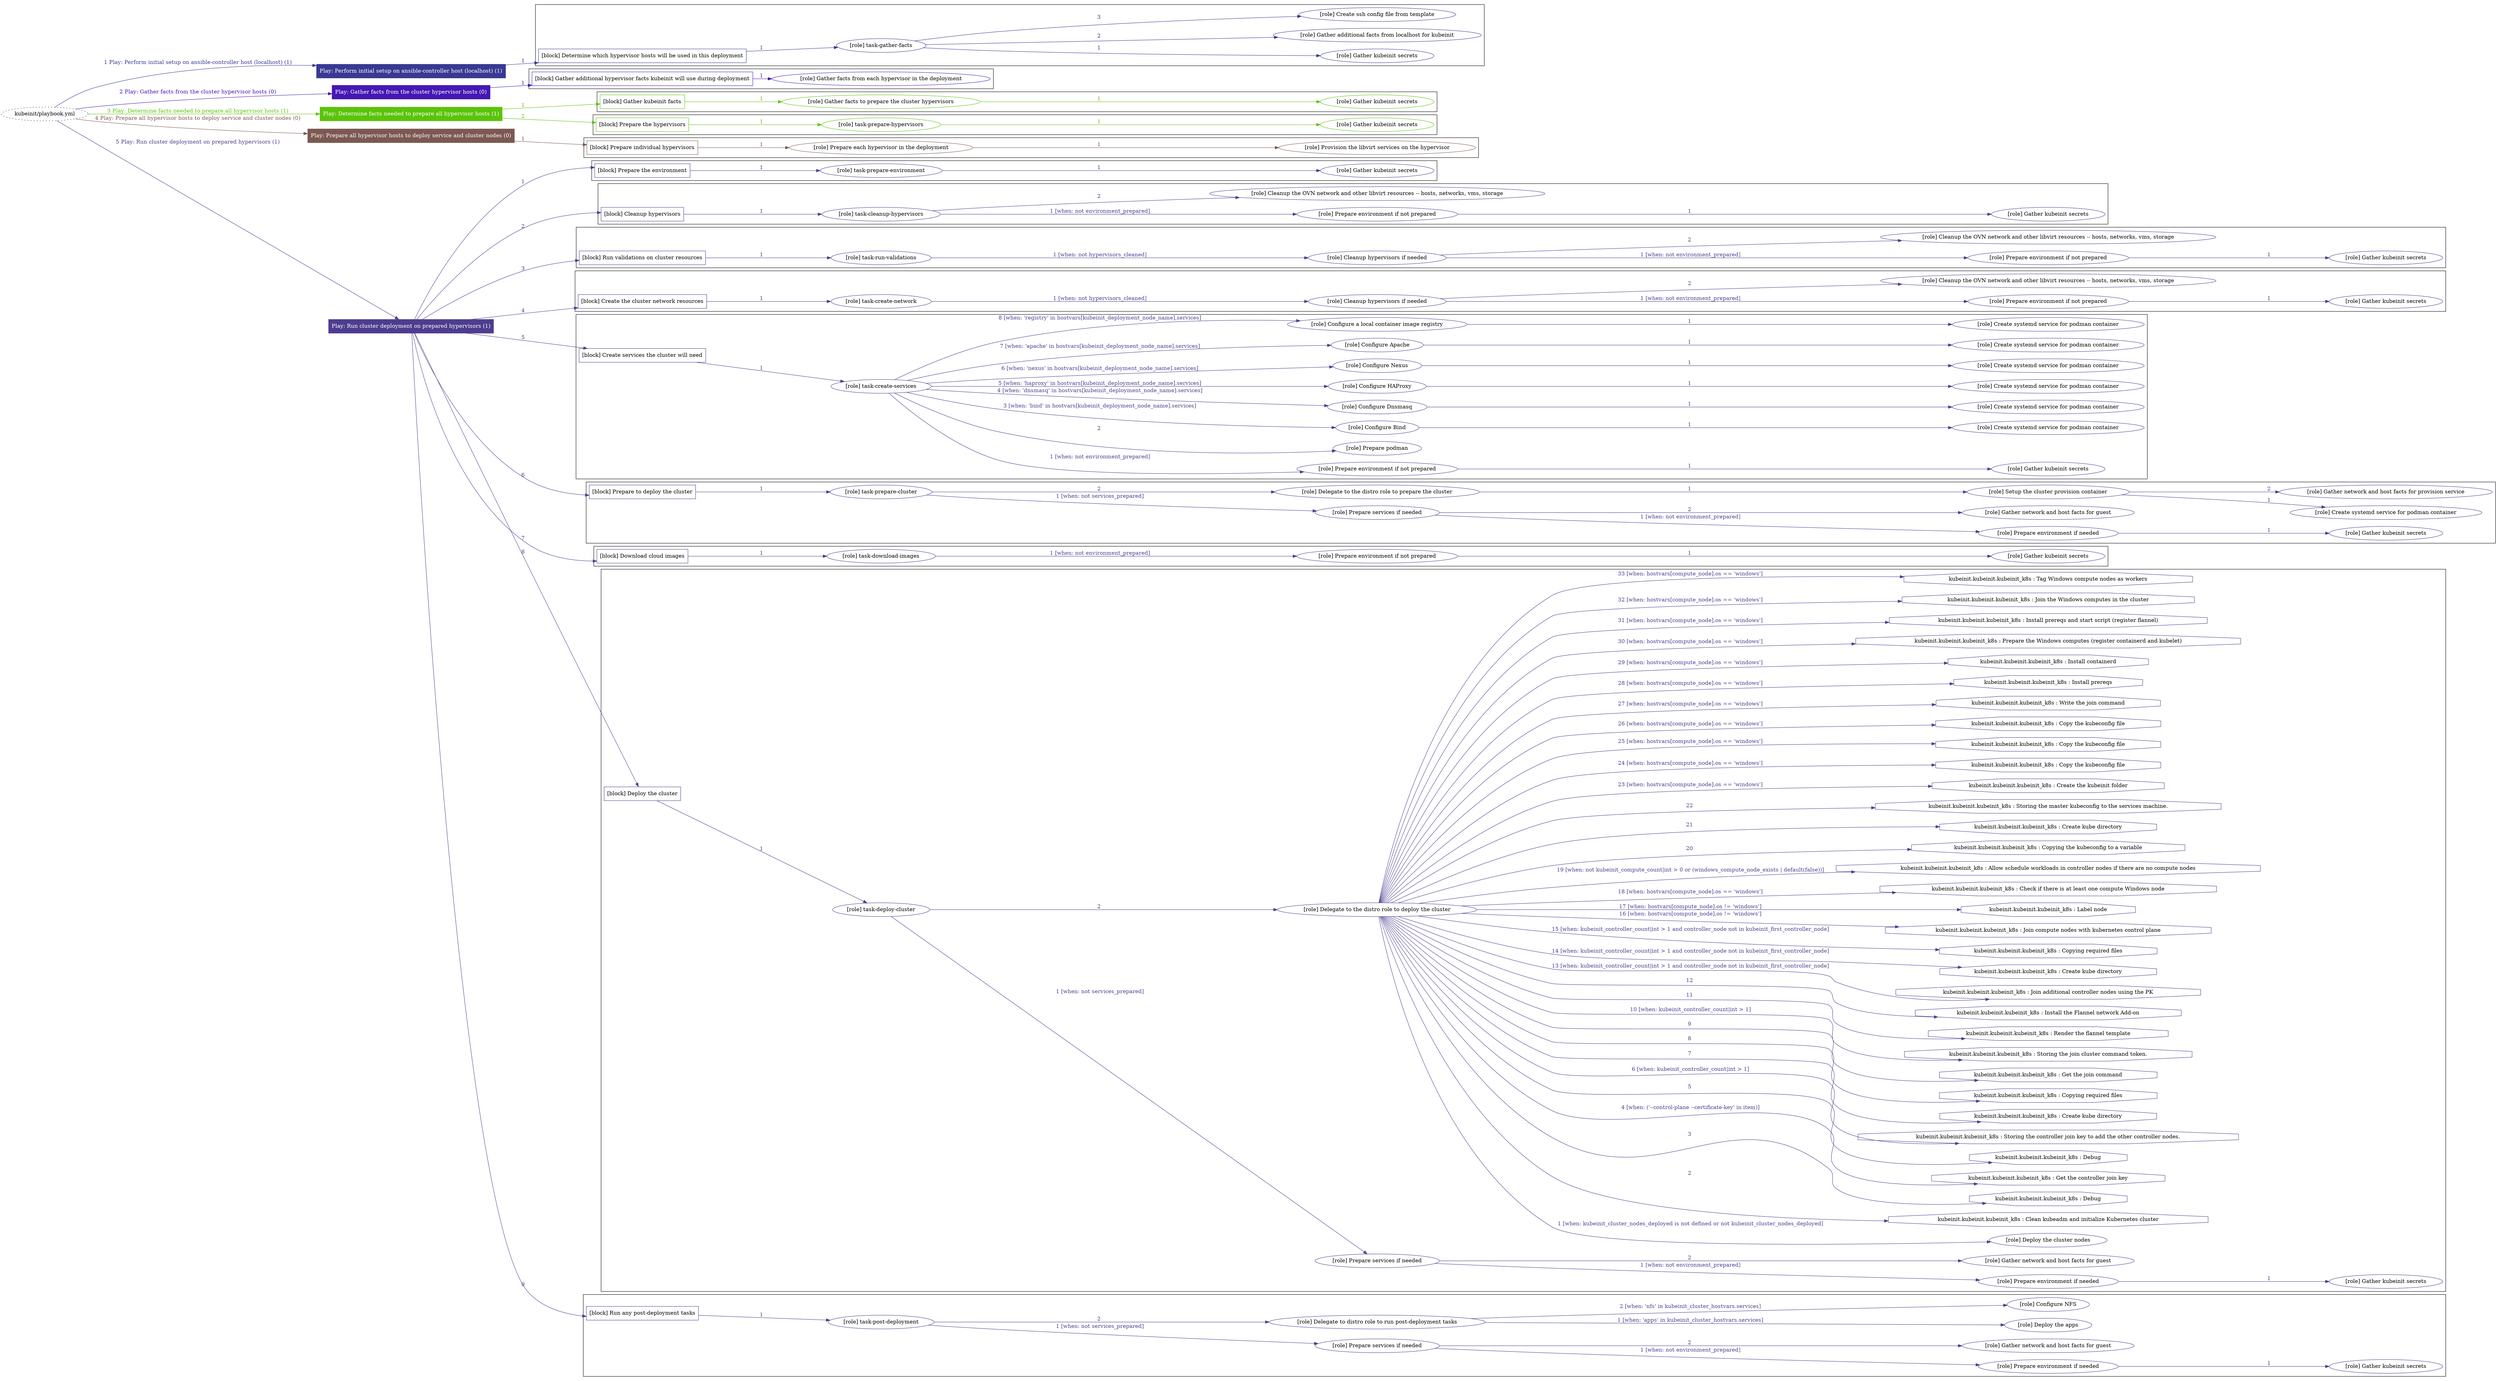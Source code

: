 digraph {
	graph [concentrate=true ordering=in rankdir=LR ratio=fill]
	edge [esep=5 sep=10]
	"kubeinit/playbook.yml" [URL="/home/runner/work/kubeinit/kubeinit/kubeinit/playbook.yml" id=playbook_7b4bdcbd style=dotted]
	"kubeinit/playbook.yml" -> play_8b36af56 [label="1 Play: Perform initial setup on ansible-controller host (localhost) (1)" color="#393993" fontcolor="#393993" id=edge_play_8b36af56 labeltooltip="1 Play: Perform initial setup on ansible-controller host (localhost) (1)" tooltip="1 Play: Perform initial setup on ansible-controller host (localhost) (1)"]
	subgraph "Play: Perform initial setup on ansible-controller host (localhost) (1)" {
		play_8b36af56 [label="Play: Perform initial setup on ansible-controller host (localhost) (1)" URL="/home/runner/work/kubeinit/kubeinit/kubeinit/playbook.yml" color="#393993" fontcolor="#ffffff" id=play_8b36af56 shape=box style=filled tooltip=localhost]
		play_8b36af56 -> block_6b183c29 [label=1 color="#393993" fontcolor="#393993" id=edge_block_6b183c29 labeltooltip=1 tooltip=1]
		subgraph cluster_block_6b183c29 {
			block_6b183c29 [label="[block] Determine which hypervisor hosts will be used in this deployment" URL="/home/runner/work/kubeinit/kubeinit/kubeinit/playbook.yml" color="#393993" id=block_6b183c29 labeltooltip="Determine which hypervisor hosts will be used in this deployment" shape=box tooltip="Determine which hypervisor hosts will be used in this deployment"]
			block_6b183c29 -> role_a7e0034d [label="1 " color="#393993" fontcolor="#393993" id=edge_role_a7e0034d labeltooltip="1 " tooltip="1 "]
			subgraph "task-gather-facts" {
				role_a7e0034d [label="[role] task-gather-facts" URL="/home/runner/work/kubeinit/kubeinit/kubeinit/playbook.yml" color="#393993" id=role_a7e0034d tooltip="task-gather-facts"]
				role_a7e0034d -> role_995e6b7d [label="1 " color="#393993" fontcolor="#393993" id=edge_role_995e6b7d labeltooltip="1 " tooltip="1 "]
				subgraph "Gather kubeinit secrets" {
					role_995e6b7d [label="[role] Gather kubeinit secrets" URL="/home/runner/.ansible/collections/ansible_collections/kubeinit/kubeinit/roles/kubeinit_prepare/tasks/build_hypervisors_group.yml" color="#393993" id=role_995e6b7d tooltip="Gather kubeinit secrets"]
				}
				role_a7e0034d -> role_3347e8ee [label="2 " color="#393993" fontcolor="#393993" id=edge_role_3347e8ee labeltooltip="2 " tooltip="2 "]
				subgraph "Gather additional facts from localhost for kubeinit" {
					role_3347e8ee [label="[role] Gather additional facts from localhost for kubeinit" URL="/home/runner/.ansible/collections/ansible_collections/kubeinit/kubeinit/roles/kubeinit_prepare/tasks/build_hypervisors_group.yml" color="#393993" id=role_3347e8ee tooltip="Gather additional facts from localhost for kubeinit"]
				}
				role_a7e0034d -> role_1c602409 [label="3 " color="#393993" fontcolor="#393993" id=edge_role_1c602409 labeltooltip="3 " tooltip="3 "]
				subgraph "Create ssh config file from template" {
					role_1c602409 [label="[role] Create ssh config file from template" URL="/home/runner/.ansible/collections/ansible_collections/kubeinit/kubeinit/roles/kubeinit_prepare/tasks/build_hypervisors_group.yml" color="#393993" id=role_1c602409 tooltip="Create ssh config file from template"]
				}
			}
		}
	}
	"kubeinit/playbook.yml" -> play_4b1e9e62 [label="2 Play: Gather facts from the cluster hypervisor hosts (0)" color="#4418b4" fontcolor="#4418b4" id=edge_play_4b1e9e62 labeltooltip="2 Play: Gather facts from the cluster hypervisor hosts (0)" tooltip="2 Play: Gather facts from the cluster hypervisor hosts (0)"]
	subgraph "Play: Gather facts from the cluster hypervisor hosts (0)" {
		play_4b1e9e62 [label="Play: Gather facts from the cluster hypervisor hosts (0)" URL="/home/runner/work/kubeinit/kubeinit/kubeinit/playbook.yml" color="#4418b4" fontcolor="#ffffff" id=play_4b1e9e62 shape=box style=filled tooltip="Play: Gather facts from the cluster hypervisor hosts (0)"]
		play_4b1e9e62 -> block_dae980ce [label=1 color="#4418b4" fontcolor="#4418b4" id=edge_block_dae980ce labeltooltip=1 tooltip=1]
		subgraph cluster_block_dae980ce {
			block_dae980ce [label="[block] Gather additional hypervisor facts kubeinit will use during deployment" URL="/home/runner/work/kubeinit/kubeinit/kubeinit/playbook.yml" color="#4418b4" id=block_dae980ce labeltooltip="Gather additional hypervisor facts kubeinit will use during deployment" shape=box tooltip="Gather additional hypervisor facts kubeinit will use during deployment"]
			block_dae980ce -> role_f9c4c408 [label="1 " color="#4418b4" fontcolor="#4418b4" id=edge_role_f9c4c408 labeltooltip="1 " tooltip="1 "]
			subgraph "Gather facts from each hypervisor in the deployment" {
				role_f9c4c408 [label="[role] Gather facts from each hypervisor in the deployment" URL="/home/runner/work/kubeinit/kubeinit/kubeinit/playbook.yml" color="#4418b4" id=role_f9c4c408 tooltip="Gather facts from each hypervisor in the deployment"]
			}
		}
	}
	"kubeinit/playbook.yml" -> play_52a4c6fe [label="3 Play: Determine facts needed to prepare all hypervisor hosts (1)" color="#5bc309" fontcolor="#5bc309" id=edge_play_52a4c6fe labeltooltip="3 Play: Determine facts needed to prepare all hypervisor hosts (1)" tooltip="3 Play: Determine facts needed to prepare all hypervisor hosts (1)"]
	subgraph "Play: Determine facts needed to prepare all hypervisor hosts (1)" {
		play_52a4c6fe [label="Play: Determine facts needed to prepare all hypervisor hosts (1)" URL="/home/runner/work/kubeinit/kubeinit/kubeinit/playbook.yml" color="#5bc309" fontcolor="#ffffff" id=play_52a4c6fe shape=box style=filled tooltip=localhost]
		play_52a4c6fe -> block_8b5a0c15 [label=1 color="#5bc309" fontcolor="#5bc309" id=edge_block_8b5a0c15 labeltooltip=1 tooltip=1]
		subgraph cluster_block_8b5a0c15 {
			block_8b5a0c15 [label="[block] Gather kubeinit facts" URL="/home/runner/work/kubeinit/kubeinit/kubeinit/playbook.yml" color="#5bc309" id=block_8b5a0c15 labeltooltip="Gather kubeinit facts" shape=box tooltip="Gather kubeinit facts"]
			block_8b5a0c15 -> role_55acce4e [label="1 " color="#5bc309" fontcolor="#5bc309" id=edge_role_55acce4e labeltooltip="1 " tooltip="1 "]
			subgraph "Gather facts to prepare the cluster hypervisors" {
				role_55acce4e [label="[role] Gather facts to prepare the cluster hypervisors" URL="/home/runner/work/kubeinit/kubeinit/kubeinit/playbook.yml" color="#5bc309" id=role_55acce4e tooltip="Gather facts to prepare the cluster hypervisors"]
				role_55acce4e -> role_0a0155be [label="1 " color="#5bc309" fontcolor="#5bc309" id=edge_role_0a0155be labeltooltip="1 " tooltip="1 "]
				subgraph "Gather kubeinit secrets" {
					role_0a0155be [label="[role] Gather kubeinit secrets" URL="/home/runner/.ansible/collections/ansible_collections/kubeinit/kubeinit/roles/kubeinit_prepare/tasks/gather_kubeinit_facts.yml" color="#5bc309" id=role_0a0155be tooltip="Gather kubeinit secrets"]
				}
			}
		}
		play_52a4c6fe -> block_e948ce8b [label=2 color="#5bc309" fontcolor="#5bc309" id=edge_block_e948ce8b labeltooltip=2 tooltip=2]
		subgraph cluster_block_e948ce8b {
			block_e948ce8b [label="[block] Prepare the hypervisors" URL="/home/runner/work/kubeinit/kubeinit/kubeinit/playbook.yml" color="#5bc309" id=block_e948ce8b labeltooltip="Prepare the hypervisors" shape=box tooltip="Prepare the hypervisors"]
			block_e948ce8b -> role_58b837ec [label="1 " color="#5bc309" fontcolor="#5bc309" id=edge_role_58b837ec labeltooltip="1 " tooltip="1 "]
			subgraph "task-prepare-hypervisors" {
				role_58b837ec [label="[role] task-prepare-hypervisors" URL="/home/runner/work/kubeinit/kubeinit/kubeinit/playbook.yml" color="#5bc309" id=role_58b837ec tooltip="task-prepare-hypervisors"]
				role_58b837ec -> role_77895e3f [label="1 " color="#5bc309" fontcolor="#5bc309" id=edge_role_77895e3f labeltooltip="1 " tooltip="1 "]
				subgraph "Gather kubeinit secrets" {
					role_77895e3f [label="[role] Gather kubeinit secrets" URL="/home/runner/.ansible/collections/ansible_collections/kubeinit/kubeinit/roles/kubeinit_prepare/tasks/gather_kubeinit_facts.yml" color="#5bc309" id=role_77895e3f tooltip="Gather kubeinit secrets"]
				}
			}
		}
	}
	"kubeinit/playbook.yml" -> play_00c4bf6b [label="4 Play: Prepare all hypervisor hosts to deploy service and cluster nodes (0)" color="#7b5951" fontcolor="#7b5951" id=edge_play_00c4bf6b labeltooltip="4 Play: Prepare all hypervisor hosts to deploy service and cluster nodes (0)" tooltip="4 Play: Prepare all hypervisor hosts to deploy service and cluster nodes (0)"]
	subgraph "Play: Prepare all hypervisor hosts to deploy service and cluster nodes (0)" {
		play_00c4bf6b [label="Play: Prepare all hypervisor hosts to deploy service and cluster nodes (0)" URL="/home/runner/work/kubeinit/kubeinit/kubeinit/playbook.yml" color="#7b5951" fontcolor="#ffffff" id=play_00c4bf6b shape=box style=filled tooltip="Play: Prepare all hypervisor hosts to deploy service and cluster nodes (0)"]
		play_00c4bf6b -> block_057980c3 [label=1 color="#7b5951" fontcolor="#7b5951" id=edge_block_057980c3 labeltooltip=1 tooltip=1]
		subgraph cluster_block_057980c3 {
			block_057980c3 [label="[block] Prepare individual hypervisors" URL="/home/runner/work/kubeinit/kubeinit/kubeinit/playbook.yml" color="#7b5951" id=block_057980c3 labeltooltip="Prepare individual hypervisors" shape=box tooltip="Prepare individual hypervisors"]
			block_057980c3 -> role_32b63073 [label="1 " color="#7b5951" fontcolor="#7b5951" id=edge_role_32b63073 labeltooltip="1 " tooltip="1 "]
			subgraph "Prepare each hypervisor in the deployment" {
				role_32b63073 [label="[role] Prepare each hypervisor in the deployment" URL="/home/runner/work/kubeinit/kubeinit/kubeinit/playbook.yml" color="#7b5951" id=role_32b63073 tooltip="Prepare each hypervisor in the deployment"]
				role_32b63073 -> role_a169c0c4 [label="1 " color="#7b5951" fontcolor="#7b5951" id=edge_role_a169c0c4 labeltooltip="1 " tooltip="1 "]
				subgraph "Provision the libvirt services on the hypervisor" {
					role_a169c0c4 [label="[role] Provision the libvirt services on the hypervisor" URL="/home/runner/.ansible/collections/ansible_collections/kubeinit/kubeinit/roles/kubeinit_prepare/tasks/prepare_hypervisor.yml" color="#7b5951" id=role_a169c0c4 tooltip="Provision the libvirt services on the hypervisor"]
				}
			}
		}
	}
	"kubeinit/playbook.yml" -> play_a6d97da5 [label="5 Play: Run cluster deployment on prepared hypervisors (1)" color="#4e3d8f" fontcolor="#4e3d8f" id=edge_play_a6d97da5 labeltooltip="5 Play: Run cluster deployment on prepared hypervisors (1)" tooltip="5 Play: Run cluster deployment on prepared hypervisors (1)"]
	subgraph "Play: Run cluster deployment on prepared hypervisors (1)" {
		play_a6d97da5 [label="Play: Run cluster deployment on prepared hypervisors (1)" URL="/home/runner/work/kubeinit/kubeinit/kubeinit/playbook.yml" color="#4e3d8f" fontcolor="#ffffff" id=play_a6d97da5 shape=box style=filled tooltip=localhost]
		play_a6d97da5 -> block_99f6059d [label=1 color="#4e3d8f" fontcolor="#4e3d8f" id=edge_block_99f6059d labeltooltip=1 tooltip=1]
		subgraph cluster_block_99f6059d {
			block_99f6059d [label="[block] Prepare the environment" URL="/home/runner/work/kubeinit/kubeinit/kubeinit/playbook.yml" color="#4e3d8f" id=block_99f6059d labeltooltip="Prepare the environment" shape=box tooltip="Prepare the environment"]
			block_99f6059d -> role_0c9506d0 [label="1 " color="#4e3d8f" fontcolor="#4e3d8f" id=edge_role_0c9506d0 labeltooltip="1 " tooltip="1 "]
			subgraph "task-prepare-environment" {
				role_0c9506d0 [label="[role] task-prepare-environment" URL="/home/runner/work/kubeinit/kubeinit/kubeinit/playbook.yml" color="#4e3d8f" id=role_0c9506d0 tooltip="task-prepare-environment"]
				role_0c9506d0 -> role_13a34dc0 [label="1 " color="#4e3d8f" fontcolor="#4e3d8f" id=edge_role_13a34dc0 labeltooltip="1 " tooltip="1 "]
				subgraph "Gather kubeinit secrets" {
					role_13a34dc0 [label="[role] Gather kubeinit secrets" URL="/home/runner/.ansible/collections/ansible_collections/kubeinit/kubeinit/roles/kubeinit_prepare/tasks/gather_kubeinit_facts.yml" color="#4e3d8f" id=role_13a34dc0 tooltip="Gather kubeinit secrets"]
				}
			}
		}
		play_a6d97da5 -> block_84f2a5e9 [label=2 color="#4e3d8f" fontcolor="#4e3d8f" id=edge_block_84f2a5e9 labeltooltip=2 tooltip=2]
		subgraph cluster_block_84f2a5e9 {
			block_84f2a5e9 [label="[block] Cleanup hypervisors" URL="/home/runner/work/kubeinit/kubeinit/kubeinit/playbook.yml" color="#4e3d8f" id=block_84f2a5e9 labeltooltip="Cleanup hypervisors" shape=box tooltip="Cleanup hypervisors"]
			block_84f2a5e9 -> role_c0ca3860 [label="1 " color="#4e3d8f" fontcolor="#4e3d8f" id=edge_role_c0ca3860 labeltooltip="1 " tooltip="1 "]
			subgraph "task-cleanup-hypervisors" {
				role_c0ca3860 [label="[role] task-cleanup-hypervisors" URL="/home/runner/work/kubeinit/kubeinit/kubeinit/playbook.yml" color="#4e3d8f" id=role_c0ca3860 tooltip="task-cleanup-hypervisors"]
				role_c0ca3860 -> role_a2bae541 [label="1 [when: not environment_prepared]" color="#4e3d8f" fontcolor="#4e3d8f" id=edge_role_a2bae541 labeltooltip="1 [when: not environment_prepared]" tooltip="1 [when: not environment_prepared]"]
				subgraph "Prepare environment if not prepared" {
					role_a2bae541 [label="[role] Prepare environment if not prepared" URL="/home/runner/.ansible/collections/ansible_collections/kubeinit/kubeinit/roles/kubeinit_prepare/tasks/cleanup_hypervisors.yml" color="#4e3d8f" id=role_a2bae541 tooltip="Prepare environment if not prepared"]
					role_a2bae541 -> role_8eca9c67 [label="1 " color="#4e3d8f" fontcolor="#4e3d8f" id=edge_role_8eca9c67 labeltooltip="1 " tooltip="1 "]
					subgraph "Gather kubeinit secrets" {
						role_8eca9c67 [label="[role] Gather kubeinit secrets" URL="/home/runner/.ansible/collections/ansible_collections/kubeinit/kubeinit/roles/kubeinit_prepare/tasks/gather_kubeinit_facts.yml" color="#4e3d8f" id=role_8eca9c67 tooltip="Gather kubeinit secrets"]
					}
				}
				role_c0ca3860 -> role_772cdabd [label="2 " color="#4e3d8f" fontcolor="#4e3d8f" id=edge_role_772cdabd labeltooltip="2 " tooltip="2 "]
				subgraph "Cleanup the OVN network and other libvirt resources -- hosts, networks, vms, storage" {
					role_772cdabd [label="[role] Cleanup the OVN network and other libvirt resources -- hosts, networks, vms, storage" URL="/home/runner/.ansible/collections/ansible_collections/kubeinit/kubeinit/roles/kubeinit_prepare/tasks/cleanup_hypervisors.yml" color="#4e3d8f" id=role_772cdabd tooltip="Cleanup the OVN network and other libvirt resources -- hosts, networks, vms, storage"]
				}
			}
		}
		play_a6d97da5 -> block_e6873e25 [label=3 color="#4e3d8f" fontcolor="#4e3d8f" id=edge_block_e6873e25 labeltooltip=3 tooltip=3]
		subgraph cluster_block_e6873e25 {
			block_e6873e25 [label="[block] Run validations on cluster resources" URL="/home/runner/work/kubeinit/kubeinit/kubeinit/playbook.yml" color="#4e3d8f" id=block_e6873e25 labeltooltip="Run validations on cluster resources" shape=box tooltip="Run validations on cluster resources"]
			block_e6873e25 -> role_8ce75483 [label="1 " color="#4e3d8f" fontcolor="#4e3d8f" id=edge_role_8ce75483 labeltooltip="1 " tooltip="1 "]
			subgraph "task-run-validations" {
				role_8ce75483 [label="[role] task-run-validations" URL="/home/runner/work/kubeinit/kubeinit/kubeinit/playbook.yml" color="#4e3d8f" id=role_8ce75483 tooltip="task-run-validations"]
				role_8ce75483 -> role_be58af7b [label="1 [when: not hypervisors_cleaned]" color="#4e3d8f" fontcolor="#4e3d8f" id=edge_role_be58af7b labeltooltip="1 [when: not hypervisors_cleaned]" tooltip="1 [when: not hypervisors_cleaned]"]
				subgraph "Cleanup hypervisors if needed" {
					role_be58af7b [label="[role] Cleanup hypervisors if needed" URL="/home/runner/.ansible/collections/ansible_collections/kubeinit/kubeinit/roles/kubeinit_validations/tasks/main.yml" color="#4e3d8f" id=role_be58af7b tooltip="Cleanup hypervisors if needed"]
					role_be58af7b -> role_2cf0ef74 [label="1 [when: not environment_prepared]" color="#4e3d8f" fontcolor="#4e3d8f" id=edge_role_2cf0ef74 labeltooltip="1 [when: not environment_prepared]" tooltip="1 [when: not environment_prepared]"]
					subgraph "Prepare environment if not prepared" {
						role_2cf0ef74 [label="[role] Prepare environment if not prepared" URL="/home/runner/.ansible/collections/ansible_collections/kubeinit/kubeinit/roles/kubeinit_prepare/tasks/cleanup_hypervisors.yml" color="#4e3d8f" id=role_2cf0ef74 tooltip="Prepare environment if not prepared"]
						role_2cf0ef74 -> role_55a2e3d6 [label="1 " color="#4e3d8f" fontcolor="#4e3d8f" id=edge_role_55a2e3d6 labeltooltip="1 " tooltip="1 "]
						subgraph "Gather kubeinit secrets" {
							role_55a2e3d6 [label="[role] Gather kubeinit secrets" URL="/home/runner/.ansible/collections/ansible_collections/kubeinit/kubeinit/roles/kubeinit_prepare/tasks/gather_kubeinit_facts.yml" color="#4e3d8f" id=role_55a2e3d6 tooltip="Gather kubeinit secrets"]
						}
					}
					role_be58af7b -> role_6b3b6f37 [label="2 " color="#4e3d8f" fontcolor="#4e3d8f" id=edge_role_6b3b6f37 labeltooltip="2 " tooltip="2 "]
					subgraph "Cleanup the OVN network and other libvirt resources -- hosts, networks, vms, storage" {
						role_6b3b6f37 [label="[role] Cleanup the OVN network and other libvirt resources -- hosts, networks, vms, storage" URL="/home/runner/.ansible/collections/ansible_collections/kubeinit/kubeinit/roles/kubeinit_prepare/tasks/cleanup_hypervisors.yml" color="#4e3d8f" id=role_6b3b6f37 tooltip="Cleanup the OVN network and other libvirt resources -- hosts, networks, vms, storage"]
					}
				}
			}
		}
		play_a6d97da5 -> block_e9a67d48 [label=4 color="#4e3d8f" fontcolor="#4e3d8f" id=edge_block_e9a67d48 labeltooltip=4 tooltip=4]
		subgraph cluster_block_e9a67d48 {
			block_e9a67d48 [label="[block] Create the cluster network resources" URL="/home/runner/work/kubeinit/kubeinit/kubeinit/playbook.yml" color="#4e3d8f" id=block_e9a67d48 labeltooltip="Create the cluster network resources" shape=box tooltip="Create the cluster network resources"]
			block_e9a67d48 -> role_1fe824be [label="1 " color="#4e3d8f" fontcolor="#4e3d8f" id=edge_role_1fe824be labeltooltip="1 " tooltip="1 "]
			subgraph "task-create-network" {
				role_1fe824be [label="[role] task-create-network" URL="/home/runner/work/kubeinit/kubeinit/kubeinit/playbook.yml" color="#4e3d8f" id=role_1fe824be tooltip="task-create-network"]
				role_1fe824be -> role_35cd9c88 [label="1 [when: not hypervisors_cleaned]" color="#4e3d8f" fontcolor="#4e3d8f" id=edge_role_35cd9c88 labeltooltip="1 [when: not hypervisors_cleaned]" tooltip="1 [when: not hypervisors_cleaned]"]
				subgraph "Cleanup hypervisors if needed" {
					role_35cd9c88 [label="[role] Cleanup hypervisors if needed" URL="/home/runner/.ansible/collections/ansible_collections/kubeinit/kubeinit/roles/kubeinit_libvirt/tasks/create_network.yml" color="#4e3d8f" id=role_35cd9c88 tooltip="Cleanup hypervisors if needed"]
					role_35cd9c88 -> role_8067d54f [label="1 [when: not environment_prepared]" color="#4e3d8f" fontcolor="#4e3d8f" id=edge_role_8067d54f labeltooltip="1 [when: not environment_prepared]" tooltip="1 [when: not environment_prepared]"]
					subgraph "Prepare environment if not prepared" {
						role_8067d54f [label="[role] Prepare environment if not prepared" URL="/home/runner/.ansible/collections/ansible_collections/kubeinit/kubeinit/roles/kubeinit_prepare/tasks/cleanup_hypervisors.yml" color="#4e3d8f" id=role_8067d54f tooltip="Prepare environment if not prepared"]
						role_8067d54f -> role_c9400fa4 [label="1 " color="#4e3d8f" fontcolor="#4e3d8f" id=edge_role_c9400fa4 labeltooltip="1 " tooltip="1 "]
						subgraph "Gather kubeinit secrets" {
							role_c9400fa4 [label="[role] Gather kubeinit secrets" URL="/home/runner/.ansible/collections/ansible_collections/kubeinit/kubeinit/roles/kubeinit_prepare/tasks/gather_kubeinit_facts.yml" color="#4e3d8f" id=role_c9400fa4 tooltip="Gather kubeinit secrets"]
						}
					}
					role_35cd9c88 -> role_065da865 [label="2 " color="#4e3d8f" fontcolor="#4e3d8f" id=edge_role_065da865 labeltooltip="2 " tooltip="2 "]
					subgraph "Cleanup the OVN network and other libvirt resources -- hosts, networks, vms, storage" {
						role_065da865 [label="[role] Cleanup the OVN network and other libvirt resources -- hosts, networks, vms, storage" URL="/home/runner/.ansible/collections/ansible_collections/kubeinit/kubeinit/roles/kubeinit_prepare/tasks/cleanup_hypervisors.yml" color="#4e3d8f" id=role_065da865 tooltip="Cleanup the OVN network and other libvirt resources -- hosts, networks, vms, storage"]
					}
				}
			}
		}
		play_a6d97da5 -> block_b707ca64 [label=5 color="#4e3d8f" fontcolor="#4e3d8f" id=edge_block_b707ca64 labeltooltip=5 tooltip=5]
		subgraph cluster_block_b707ca64 {
			block_b707ca64 [label="[block] Create services the cluster will need" URL="/home/runner/work/kubeinit/kubeinit/kubeinit/playbook.yml" color="#4e3d8f" id=block_b707ca64 labeltooltip="Create services the cluster will need" shape=box tooltip="Create services the cluster will need"]
			block_b707ca64 -> role_a88a465f [label="1 " color="#4e3d8f" fontcolor="#4e3d8f" id=edge_role_a88a465f labeltooltip="1 " tooltip="1 "]
			subgraph "task-create-services" {
				role_a88a465f [label="[role] task-create-services" URL="/home/runner/work/kubeinit/kubeinit/kubeinit/playbook.yml" color="#4e3d8f" id=role_a88a465f tooltip="task-create-services"]
				role_a88a465f -> role_4ae7d329 [label="1 [when: not environment_prepared]" color="#4e3d8f" fontcolor="#4e3d8f" id=edge_role_4ae7d329 labeltooltip="1 [when: not environment_prepared]" tooltip="1 [when: not environment_prepared]"]
				subgraph "Prepare environment if not prepared" {
					role_4ae7d329 [label="[role] Prepare environment if not prepared" URL="/home/runner/.ansible/collections/ansible_collections/kubeinit/kubeinit/roles/kubeinit_services/tasks/main.yml" color="#4e3d8f" id=role_4ae7d329 tooltip="Prepare environment if not prepared"]
					role_4ae7d329 -> role_557ef996 [label="1 " color="#4e3d8f" fontcolor="#4e3d8f" id=edge_role_557ef996 labeltooltip="1 " tooltip="1 "]
					subgraph "Gather kubeinit secrets" {
						role_557ef996 [label="[role] Gather kubeinit secrets" URL="/home/runner/.ansible/collections/ansible_collections/kubeinit/kubeinit/roles/kubeinit_prepare/tasks/gather_kubeinit_facts.yml" color="#4e3d8f" id=role_557ef996 tooltip="Gather kubeinit secrets"]
					}
				}
				role_a88a465f -> role_a161fbca [label="2 " color="#4e3d8f" fontcolor="#4e3d8f" id=edge_role_a161fbca labeltooltip="2 " tooltip="2 "]
				subgraph "Prepare podman" {
					role_a161fbca [label="[role] Prepare podman" URL="/home/runner/.ansible/collections/ansible_collections/kubeinit/kubeinit/roles/kubeinit_services/tasks/00_create_service_pod.yml" color="#4e3d8f" id=role_a161fbca tooltip="Prepare podman"]
				}
				role_a88a465f -> role_c11588f3 [label="3 [when: 'bind' in hostvars[kubeinit_deployment_node_name].services]" color="#4e3d8f" fontcolor="#4e3d8f" id=edge_role_c11588f3 labeltooltip="3 [when: 'bind' in hostvars[kubeinit_deployment_node_name].services]" tooltip="3 [when: 'bind' in hostvars[kubeinit_deployment_node_name].services]"]
				subgraph "Configure Bind" {
					role_c11588f3 [label="[role] Configure Bind" URL="/home/runner/.ansible/collections/ansible_collections/kubeinit/kubeinit/roles/kubeinit_services/tasks/start_services_containers.yml" color="#4e3d8f" id=role_c11588f3 tooltip="Configure Bind"]
					role_c11588f3 -> role_bd82866f [label="1 " color="#4e3d8f" fontcolor="#4e3d8f" id=edge_role_bd82866f labeltooltip="1 " tooltip="1 "]
					subgraph "Create systemd service for podman container" {
						role_bd82866f [label="[role] Create systemd service for podman container" URL="/home/runner/.ansible/collections/ansible_collections/kubeinit/kubeinit/roles/kubeinit_bind/tasks/main.yml" color="#4e3d8f" id=role_bd82866f tooltip="Create systemd service for podman container"]
					}
				}
				role_a88a465f -> role_cd1faef4 [label="4 [when: 'dnsmasq' in hostvars[kubeinit_deployment_node_name].services]" color="#4e3d8f" fontcolor="#4e3d8f" id=edge_role_cd1faef4 labeltooltip="4 [when: 'dnsmasq' in hostvars[kubeinit_deployment_node_name].services]" tooltip="4 [when: 'dnsmasq' in hostvars[kubeinit_deployment_node_name].services]"]
				subgraph "Configure Dnsmasq" {
					role_cd1faef4 [label="[role] Configure Dnsmasq" URL="/home/runner/.ansible/collections/ansible_collections/kubeinit/kubeinit/roles/kubeinit_services/tasks/start_services_containers.yml" color="#4e3d8f" id=role_cd1faef4 tooltip="Configure Dnsmasq"]
					role_cd1faef4 -> role_10e6aeee [label="1 " color="#4e3d8f" fontcolor="#4e3d8f" id=edge_role_10e6aeee labeltooltip="1 " tooltip="1 "]
					subgraph "Create systemd service for podman container" {
						role_10e6aeee [label="[role] Create systemd service for podman container" URL="/home/runner/.ansible/collections/ansible_collections/kubeinit/kubeinit/roles/kubeinit_dnsmasq/tasks/main.yml" color="#4e3d8f" id=role_10e6aeee tooltip="Create systemd service for podman container"]
					}
				}
				role_a88a465f -> role_ae33a4e2 [label="5 [when: 'haproxy' in hostvars[kubeinit_deployment_node_name].services]" color="#4e3d8f" fontcolor="#4e3d8f" id=edge_role_ae33a4e2 labeltooltip="5 [when: 'haproxy' in hostvars[kubeinit_deployment_node_name].services]" tooltip="5 [when: 'haproxy' in hostvars[kubeinit_deployment_node_name].services]"]
				subgraph "Configure HAProxy" {
					role_ae33a4e2 [label="[role] Configure HAProxy" URL="/home/runner/.ansible/collections/ansible_collections/kubeinit/kubeinit/roles/kubeinit_services/tasks/start_services_containers.yml" color="#4e3d8f" id=role_ae33a4e2 tooltip="Configure HAProxy"]
					role_ae33a4e2 -> role_6baff56e [label="1 " color="#4e3d8f" fontcolor="#4e3d8f" id=edge_role_6baff56e labeltooltip="1 " tooltip="1 "]
					subgraph "Create systemd service for podman container" {
						role_6baff56e [label="[role] Create systemd service for podman container" URL="/home/runner/.ansible/collections/ansible_collections/kubeinit/kubeinit/roles/kubeinit_haproxy/tasks/main.yml" color="#4e3d8f" id=role_6baff56e tooltip="Create systemd service for podman container"]
					}
				}
				role_a88a465f -> role_95ecc3fb [label="6 [when: 'nexus' in hostvars[kubeinit_deployment_node_name].services]" color="#4e3d8f" fontcolor="#4e3d8f" id=edge_role_95ecc3fb labeltooltip="6 [when: 'nexus' in hostvars[kubeinit_deployment_node_name].services]" tooltip="6 [when: 'nexus' in hostvars[kubeinit_deployment_node_name].services]"]
				subgraph "Configure Nexus" {
					role_95ecc3fb [label="[role] Configure Nexus" URL="/home/runner/.ansible/collections/ansible_collections/kubeinit/kubeinit/roles/kubeinit_services/tasks/start_services_containers.yml" color="#4e3d8f" id=role_95ecc3fb tooltip="Configure Nexus"]
					role_95ecc3fb -> role_51fc1e7a [label="1 " color="#4e3d8f" fontcolor="#4e3d8f" id=edge_role_51fc1e7a labeltooltip="1 " tooltip="1 "]
					subgraph "Create systemd service for podman container" {
						role_51fc1e7a [label="[role] Create systemd service for podman container" URL="/home/runner/.ansible/collections/ansible_collections/kubeinit/kubeinit/roles/kubeinit_nexus/tasks/main.yml" color="#4e3d8f" id=role_51fc1e7a tooltip="Create systemd service for podman container"]
					}
				}
				role_a88a465f -> role_76c0a512 [label="7 [when: 'apache' in hostvars[kubeinit_deployment_node_name].services]" color="#4e3d8f" fontcolor="#4e3d8f" id=edge_role_76c0a512 labeltooltip="7 [when: 'apache' in hostvars[kubeinit_deployment_node_name].services]" tooltip="7 [when: 'apache' in hostvars[kubeinit_deployment_node_name].services]"]
				subgraph "Configure Apache" {
					role_76c0a512 [label="[role] Configure Apache" URL="/home/runner/.ansible/collections/ansible_collections/kubeinit/kubeinit/roles/kubeinit_services/tasks/start_services_containers.yml" color="#4e3d8f" id=role_76c0a512 tooltip="Configure Apache"]
					role_76c0a512 -> role_7f774bf1 [label="1 " color="#4e3d8f" fontcolor="#4e3d8f" id=edge_role_7f774bf1 labeltooltip="1 " tooltip="1 "]
					subgraph "Create systemd service for podman container" {
						role_7f774bf1 [label="[role] Create systemd service for podman container" URL="/home/runner/.ansible/collections/ansible_collections/kubeinit/kubeinit/roles/kubeinit_apache/tasks/main.yml" color="#4e3d8f" id=role_7f774bf1 tooltip="Create systemd service for podman container"]
					}
				}
				role_a88a465f -> role_c5a4355a [label="8 [when: 'registry' in hostvars[kubeinit_deployment_node_name].services]" color="#4e3d8f" fontcolor="#4e3d8f" id=edge_role_c5a4355a labeltooltip="8 [when: 'registry' in hostvars[kubeinit_deployment_node_name].services]" tooltip="8 [when: 'registry' in hostvars[kubeinit_deployment_node_name].services]"]
				subgraph "Configure a local container image registry" {
					role_c5a4355a [label="[role] Configure a local container image registry" URL="/home/runner/.ansible/collections/ansible_collections/kubeinit/kubeinit/roles/kubeinit_services/tasks/start_services_containers.yml" color="#4e3d8f" id=role_c5a4355a tooltip="Configure a local container image registry"]
					role_c5a4355a -> role_61bfe306 [label="1 " color="#4e3d8f" fontcolor="#4e3d8f" id=edge_role_61bfe306 labeltooltip="1 " tooltip="1 "]
					subgraph "Create systemd service for podman container" {
						role_61bfe306 [label="[role] Create systemd service for podman container" URL="/home/runner/.ansible/collections/ansible_collections/kubeinit/kubeinit/roles/kubeinit_registry/tasks/main.yml" color="#4e3d8f" id=role_61bfe306 tooltip="Create systemd service for podman container"]
					}
				}
			}
		}
		play_a6d97da5 -> block_e6dac4b5 [label=6 color="#4e3d8f" fontcolor="#4e3d8f" id=edge_block_e6dac4b5 labeltooltip=6 tooltip=6]
		subgraph cluster_block_e6dac4b5 {
			block_e6dac4b5 [label="[block] Prepare to deploy the cluster" URL="/home/runner/work/kubeinit/kubeinit/kubeinit/playbook.yml" color="#4e3d8f" id=block_e6dac4b5 labeltooltip="Prepare to deploy the cluster" shape=box tooltip="Prepare to deploy the cluster"]
			block_e6dac4b5 -> role_5277d00e [label="1 " color="#4e3d8f" fontcolor="#4e3d8f" id=edge_role_5277d00e labeltooltip="1 " tooltip="1 "]
			subgraph "task-prepare-cluster" {
				role_5277d00e [label="[role] task-prepare-cluster" URL="/home/runner/work/kubeinit/kubeinit/kubeinit/playbook.yml" color="#4e3d8f" id=role_5277d00e tooltip="task-prepare-cluster"]
				role_5277d00e -> role_5f88a8d9 [label="1 [when: not services_prepared]" color="#4e3d8f" fontcolor="#4e3d8f" id=edge_role_5f88a8d9 labeltooltip="1 [when: not services_prepared]" tooltip="1 [when: not services_prepared]"]
				subgraph "Prepare services if needed" {
					role_5f88a8d9 [label="[role] Prepare services if needed" URL="/home/runner/.ansible/collections/ansible_collections/kubeinit/kubeinit/roles/kubeinit_prepare/tasks/prepare_cluster.yml" color="#4e3d8f" id=role_5f88a8d9 tooltip="Prepare services if needed"]
					role_5f88a8d9 -> role_a8b7bebd [label="1 [when: not environment_prepared]" color="#4e3d8f" fontcolor="#4e3d8f" id=edge_role_a8b7bebd labeltooltip="1 [when: not environment_prepared]" tooltip="1 [when: not environment_prepared]"]
					subgraph "Prepare environment if needed" {
						role_a8b7bebd [label="[role] Prepare environment if needed" URL="/home/runner/.ansible/collections/ansible_collections/kubeinit/kubeinit/roles/kubeinit_services/tasks/prepare_services.yml" color="#4e3d8f" id=role_a8b7bebd tooltip="Prepare environment if needed"]
						role_a8b7bebd -> role_b3e88aee [label="1 " color="#4e3d8f" fontcolor="#4e3d8f" id=edge_role_b3e88aee labeltooltip="1 " tooltip="1 "]
						subgraph "Gather kubeinit secrets" {
							role_b3e88aee [label="[role] Gather kubeinit secrets" URL="/home/runner/.ansible/collections/ansible_collections/kubeinit/kubeinit/roles/kubeinit_prepare/tasks/gather_kubeinit_facts.yml" color="#4e3d8f" id=role_b3e88aee tooltip="Gather kubeinit secrets"]
						}
					}
					role_5f88a8d9 -> role_175f0c55 [label="2 " color="#4e3d8f" fontcolor="#4e3d8f" id=edge_role_175f0c55 labeltooltip="2 " tooltip="2 "]
					subgraph "Gather network and host facts for guest" {
						role_175f0c55 [label="[role] Gather network and host facts for guest" URL="/home/runner/.ansible/collections/ansible_collections/kubeinit/kubeinit/roles/kubeinit_services/tasks/prepare_services.yml" color="#4e3d8f" id=role_175f0c55 tooltip="Gather network and host facts for guest"]
					}
				}
				role_5277d00e -> role_c1fe290e [label="2 " color="#4e3d8f" fontcolor="#4e3d8f" id=edge_role_c1fe290e labeltooltip="2 " tooltip="2 "]
				subgraph "Delegate to the distro role to prepare the cluster" {
					role_c1fe290e [label="[role] Delegate to the distro role to prepare the cluster" URL="/home/runner/.ansible/collections/ansible_collections/kubeinit/kubeinit/roles/kubeinit_prepare/tasks/prepare_cluster.yml" color="#4e3d8f" id=role_c1fe290e tooltip="Delegate to the distro role to prepare the cluster"]
					role_c1fe290e -> role_8b4b615d [label="1 " color="#4e3d8f" fontcolor="#4e3d8f" id=edge_role_8b4b615d labeltooltip="1 " tooltip="1 "]
					subgraph "Setup the cluster provision container" {
						role_8b4b615d [label="[role] Setup the cluster provision container" URL="/home/runner/.ansible/collections/ansible_collections/kubeinit/kubeinit/roles/kubeinit_k8s/tasks/prepare_cluster.yml" color="#4e3d8f" id=role_8b4b615d tooltip="Setup the cluster provision container"]
						role_8b4b615d -> role_8e19bc15 [label="1 " color="#4e3d8f" fontcolor="#4e3d8f" id=edge_role_8e19bc15 labeltooltip="1 " tooltip="1 "]
						subgraph "Create systemd service for podman container" {
							role_8e19bc15 [label="[role] Create systemd service for podman container" URL="/home/runner/.ansible/collections/ansible_collections/kubeinit/kubeinit/roles/kubeinit_services/tasks/create_provision_container.yml" color="#4e3d8f" id=role_8e19bc15 tooltip="Create systemd service for podman container"]
						}
						role_8b4b615d -> role_30e86a02 [label="2 " color="#4e3d8f" fontcolor="#4e3d8f" id=edge_role_30e86a02 labeltooltip="2 " tooltip="2 "]
						subgraph "Gather network and host facts for provision service" {
							role_30e86a02 [label="[role] Gather network and host facts for provision service" URL="/home/runner/.ansible/collections/ansible_collections/kubeinit/kubeinit/roles/kubeinit_services/tasks/create_provision_container.yml" color="#4e3d8f" id=role_30e86a02 tooltip="Gather network and host facts for provision service"]
						}
					}
				}
			}
		}
		play_a6d97da5 -> block_c933dde4 [label=7 color="#4e3d8f" fontcolor="#4e3d8f" id=edge_block_c933dde4 labeltooltip=7 tooltip=7]
		subgraph cluster_block_c933dde4 {
			block_c933dde4 [label="[block] Download cloud images" URL="/home/runner/work/kubeinit/kubeinit/kubeinit/playbook.yml" color="#4e3d8f" id=block_c933dde4 labeltooltip="Download cloud images" shape=box tooltip="Download cloud images"]
			block_c933dde4 -> role_33bd18ae [label="1 " color="#4e3d8f" fontcolor="#4e3d8f" id=edge_role_33bd18ae labeltooltip="1 " tooltip="1 "]
			subgraph "task-download-images" {
				role_33bd18ae [label="[role] task-download-images" URL="/home/runner/work/kubeinit/kubeinit/kubeinit/playbook.yml" color="#4e3d8f" id=role_33bd18ae tooltip="task-download-images"]
				role_33bd18ae -> role_c2d1a677 [label="1 [when: not environment_prepared]" color="#4e3d8f" fontcolor="#4e3d8f" id=edge_role_c2d1a677 labeltooltip="1 [when: not environment_prepared]" tooltip="1 [when: not environment_prepared]"]
				subgraph "Prepare environment if not prepared" {
					role_c2d1a677 [label="[role] Prepare environment if not prepared" URL="/home/runner/.ansible/collections/ansible_collections/kubeinit/kubeinit/roles/kubeinit_libvirt/tasks/download_cloud_images.yml" color="#4e3d8f" id=role_c2d1a677 tooltip="Prepare environment if not prepared"]
					role_c2d1a677 -> role_d3a27386 [label="1 " color="#4e3d8f" fontcolor="#4e3d8f" id=edge_role_d3a27386 labeltooltip="1 " tooltip="1 "]
					subgraph "Gather kubeinit secrets" {
						role_d3a27386 [label="[role] Gather kubeinit secrets" URL="/home/runner/.ansible/collections/ansible_collections/kubeinit/kubeinit/roles/kubeinit_prepare/tasks/gather_kubeinit_facts.yml" color="#4e3d8f" id=role_d3a27386 tooltip="Gather kubeinit secrets"]
					}
				}
			}
		}
		play_a6d97da5 -> block_b56c54cc [label=8 color="#4e3d8f" fontcolor="#4e3d8f" id=edge_block_b56c54cc labeltooltip=8 tooltip=8]
		subgraph cluster_block_b56c54cc {
			block_b56c54cc [label="[block] Deploy the cluster" URL="/home/runner/work/kubeinit/kubeinit/kubeinit/playbook.yml" color="#4e3d8f" id=block_b56c54cc labeltooltip="Deploy the cluster" shape=box tooltip="Deploy the cluster"]
			block_b56c54cc -> role_00fdb279 [label="1 " color="#4e3d8f" fontcolor="#4e3d8f" id=edge_role_00fdb279 labeltooltip="1 " tooltip="1 "]
			subgraph "task-deploy-cluster" {
				role_00fdb279 [label="[role] task-deploy-cluster" URL="/home/runner/work/kubeinit/kubeinit/kubeinit/playbook.yml" color="#4e3d8f" id=role_00fdb279 tooltip="task-deploy-cluster"]
				role_00fdb279 -> role_aeac1cdd [label="1 [when: not services_prepared]" color="#4e3d8f" fontcolor="#4e3d8f" id=edge_role_aeac1cdd labeltooltip="1 [when: not services_prepared]" tooltip="1 [when: not services_prepared]"]
				subgraph "Prepare services if needed" {
					role_aeac1cdd [label="[role] Prepare services if needed" URL="/home/runner/.ansible/collections/ansible_collections/kubeinit/kubeinit/roles/kubeinit_prepare/tasks/deploy_cluster.yml" color="#4e3d8f" id=role_aeac1cdd tooltip="Prepare services if needed"]
					role_aeac1cdd -> role_f7dab88c [label="1 [when: not environment_prepared]" color="#4e3d8f" fontcolor="#4e3d8f" id=edge_role_f7dab88c labeltooltip="1 [when: not environment_prepared]" tooltip="1 [when: not environment_prepared]"]
					subgraph "Prepare environment if needed" {
						role_f7dab88c [label="[role] Prepare environment if needed" URL="/home/runner/.ansible/collections/ansible_collections/kubeinit/kubeinit/roles/kubeinit_services/tasks/prepare_services.yml" color="#4e3d8f" id=role_f7dab88c tooltip="Prepare environment if needed"]
						role_f7dab88c -> role_58958d58 [label="1 " color="#4e3d8f" fontcolor="#4e3d8f" id=edge_role_58958d58 labeltooltip="1 " tooltip="1 "]
						subgraph "Gather kubeinit secrets" {
							role_58958d58 [label="[role] Gather kubeinit secrets" URL="/home/runner/.ansible/collections/ansible_collections/kubeinit/kubeinit/roles/kubeinit_prepare/tasks/gather_kubeinit_facts.yml" color="#4e3d8f" id=role_58958d58 tooltip="Gather kubeinit secrets"]
						}
					}
					role_aeac1cdd -> role_11a7212f [label="2 " color="#4e3d8f" fontcolor="#4e3d8f" id=edge_role_11a7212f labeltooltip="2 " tooltip="2 "]
					subgraph "Gather network and host facts for guest" {
						role_11a7212f [label="[role] Gather network and host facts for guest" URL="/home/runner/.ansible/collections/ansible_collections/kubeinit/kubeinit/roles/kubeinit_services/tasks/prepare_services.yml" color="#4e3d8f" id=role_11a7212f tooltip="Gather network and host facts for guest"]
					}
				}
				role_00fdb279 -> role_0de4120f [label="2 " color="#4e3d8f" fontcolor="#4e3d8f" id=edge_role_0de4120f labeltooltip="2 " tooltip="2 "]
				subgraph "Delegate to the distro role to deploy the cluster" {
					role_0de4120f [label="[role] Delegate to the distro role to deploy the cluster" URL="/home/runner/.ansible/collections/ansible_collections/kubeinit/kubeinit/roles/kubeinit_prepare/tasks/deploy_cluster.yml" color="#4e3d8f" id=role_0de4120f tooltip="Delegate to the distro role to deploy the cluster"]
					role_0de4120f -> role_3325a541 [label="1 [when: kubeinit_cluster_nodes_deployed is not defined or not kubeinit_cluster_nodes_deployed]" color="#4e3d8f" fontcolor="#4e3d8f" id=edge_role_3325a541 labeltooltip="1 [when: kubeinit_cluster_nodes_deployed is not defined or not kubeinit_cluster_nodes_deployed]" tooltip="1 [when: kubeinit_cluster_nodes_deployed is not defined or not kubeinit_cluster_nodes_deployed]"]
					subgraph "Deploy the cluster nodes" {
						role_3325a541 [label="[role] Deploy the cluster nodes" URL="/home/runner/.ansible/collections/ansible_collections/kubeinit/kubeinit/roles/kubeinit_k8s/tasks/main.yml" color="#4e3d8f" id=role_3325a541 tooltip="Deploy the cluster nodes"]
					}
					task_bbb51469 [label="kubeinit.kubeinit.kubeinit_k8s : Clean kubeadm and initialize Kubernetes cluster" URL="/home/runner/.ansible/collections/ansible_collections/kubeinit/kubeinit/roles/kubeinit_k8s/tasks/main.yml" color="#4e3d8f" id=task_bbb51469 shape=octagon tooltip="kubeinit.kubeinit.kubeinit_k8s : Clean kubeadm and initialize Kubernetes cluster"]
					role_0de4120f -> task_bbb51469 [label="2 " color="#4e3d8f" fontcolor="#4e3d8f" id=edge_task_bbb51469 labeltooltip="2 " tooltip="2 "]
					task_781eca5a [label="kubeinit.kubeinit.kubeinit_k8s : Debug" URL="/home/runner/.ansible/collections/ansible_collections/kubeinit/kubeinit/roles/kubeinit_k8s/tasks/main.yml" color="#4e3d8f" id=task_781eca5a shape=octagon tooltip="kubeinit.kubeinit.kubeinit_k8s : Debug"]
					role_0de4120f -> task_781eca5a [label="3 " color="#4e3d8f" fontcolor="#4e3d8f" id=edge_task_781eca5a labeltooltip="3 " tooltip="3 "]
					task_4adc573c [label="kubeinit.kubeinit.kubeinit_k8s : Get the controller join key" URL="/home/runner/.ansible/collections/ansible_collections/kubeinit/kubeinit/roles/kubeinit_k8s/tasks/main.yml" color="#4e3d8f" id=task_4adc573c shape=octagon tooltip="kubeinit.kubeinit.kubeinit_k8s : Get the controller join key"]
					role_0de4120f -> task_4adc573c [label="4 [when: ('--control-plane --certificate-key' in item)]" color="#4e3d8f" fontcolor="#4e3d8f" id=edge_task_4adc573c labeltooltip="4 [when: ('--control-plane --certificate-key' in item)]" tooltip="4 [when: ('--control-plane --certificate-key' in item)]"]
					task_7ac1c507 [label="kubeinit.kubeinit.kubeinit_k8s : Debug" URL="/home/runner/.ansible/collections/ansible_collections/kubeinit/kubeinit/roles/kubeinit_k8s/tasks/main.yml" color="#4e3d8f" id=task_7ac1c507 shape=octagon tooltip="kubeinit.kubeinit.kubeinit_k8s : Debug"]
					role_0de4120f -> task_7ac1c507 [label="5 " color="#4e3d8f" fontcolor="#4e3d8f" id=edge_task_7ac1c507 labeltooltip="5 " tooltip="5 "]
					task_d4467bfa [label="kubeinit.kubeinit.kubeinit_k8s : Storing the controller join key to add the other controller nodes." URL="/home/runner/.ansible/collections/ansible_collections/kubeinit/kubeinit/roles/kubeinit_k8s/tasks/main.yml" color="#4e3d8f" id=task_d4467bfa shape=octagon tooltip="kubeinit.kubeinit.kubeinit_k8s : Storing the controller join key to add the other controller nodes."]
					role_0de4120f -> task_d4467bfa [label="6 [when: kubeinit_controller_count|int > 1]" color="#4e3d8f" fontcolor="#4e3d8f" id=edge_task_d4467bfa labeltooltip="6 [when: kubeinit_controller_count|int > 1]" tooltip="6 [when: kubeinit_controller_count|int > 1]"]
					task_ae356c87 [label="kubeinit.kubeinit.kubeinit_k8s : Create kube directory" URL="/home/runner/.ansible/collections/ansible_collections/kubeinit/kubeinit/roles/kubeinit_k8s/tasks/main.yml" color="#4e3d8f" id=task_ae356c87 shape=octagon tooltip="kubeinit.kubeinit.kubeinit_k8s : Create kube directory"]
					role_0de4120f -> task_ae356c87 [label="7 " color="#4e3d8f" fontcolor="#4e3d8f" id=edge_task_ae356c87 labeltooltip="7 " tooltip="7 "]
					task_3db369c4 [label="kubeinit.kubeinit.kubeinit_k8s : Copying required files" URL="/home/runner/.ansible/collections/ansible_collections/kubeinit/kubeinit/roles/kubeinit_k8s/tasks/main.yml" color="#4e3d8f" id=task_3db369c4 shape=octagon tooltip="kubeinit.kubeinit.kubeinit_k8s : Copying required files"]
					role_0de4120f -> task_3db369c4 [label="8 " color="#4e3d8f" fontcolor="#4e3d8f" id=edge_task_3db369c4 labeltooltip="8 " tooltip="8 "]
					task_9a704a92 [label="kubeinit.kubeinit.kubeinit_k8s : Get the join command" URL="/home/runner/.ansible/collections/ansible_collections/kubeinit/kubeinit/roles/kubeinit_k8s/tasks/main.yml" color="#4e3d8f" id=task_9a704a92 shape=octagon tooltip="kubeinit.kubeinit.kubeinit_k8s : Get the join command"]
					role_0de4120f -> task_9a704a92 [label="9 " color="#4e3d8f" fontcolor="#4e3d8f" id=edge_task_9a704a92 labeltooltip="9 " tooltip="9 "]
					task_5bc698ec [label="kubeinit.kubeinit.kubeinit_k8s : Storing the join cluster command token." URL="/home/runner/.ansible/collections/ansible_collections/kubeinit/kubeinit/roles/kubeinit_k8s/tasks/main.yml" color="#4e3d8f" id=task_5bc698ec shape=octagon tooltip="kubeinit.kubeinit.kubeinit_k8s : Storing the join cluster command token."]
					role_0de4120f -> task_5bc698ec [label="10 [when: kubeinit_controller_count|int > 1]" color="#4e3d8f" fontcolor="#4e3d8f" id=edge_task_5bc698ec labeltooltip="10 [when: kubeinit_controller_count|int > 1]" tooltip="10 [when: kubeinit_controller_count|int > 1]"]
					task_ae73b490 [label="kubeinit.kubeinit.kubeinit_k8s : Render the flannel template" URL="/home/runner/.ansible/collections/ansible_collections/kubeinit/kubeinit/roles/kubeinit_k8s/tasks/main.yml" color="#4e3d8f" id=task_ae73b490 shape=octagon tooltip="kubeinit.kubeinit.kubeinit_k8s : Render the flannel template"]
					role_0de4120f -> task_ae73b490 [label="11 " color="#4e3d8f" fontcolor="#4e3d8f" id=edge_task_ae73b490 labeltooltip="11 " tooltip="11 "]
					task_d5dd7a46 [label="kubeinit.kubeinit.kubeinit_k8s : Install the Flannel network Add-on" URL="/home/runner/.ansible/collections/ansible_collections/kubeinit/kubeinit/roles/kubeinit_k8s/tasks/main.yml" color="#4e3d8f" id=task_d5dd7a46 shape=octagon tooltip="kubeinit.kubeinit.kubeinit_k8s : Install the Flannel network Add-on"]
					role_0de4120f -> task_d5dd7a46 [label="12 " color="#4e3d8f" fontcolor="#4e3d8f" id=edge_task_d5dd7a46 labeltooltip="12 " tooltip="12 "]
					task_38a2d184 [label="kubeinit.kubeinit.kubeinit_k8s : Join additional controller nodes using the PK" URL="/home/runner/.ansible/collections/ansible_collections/kubeinit/kubeinit/roles/kubeinit_k8s/tasks/main.yml" color="#4e3d8f" id=task_38a2d184 shape=octagon tooltip="kubeinit.kubeinit.kubeinit_k8s : Join additional controller nodes using the PK"]
					role_0de4120f -> task_38a2d184 [label="13 [when: kubeinit_controller_count|int > 1 and controller_node not in kubeinit_first_controller_node]" color="#4e3d8f" fontcolor="#4e3d8f" id=edge_task_38a2d184 labeltooltip="13 [when: kubeinit_controller_count|int > 1 and controller_node not in kubeinit_first_controller_node]" tooltip="13 [when: kubeinit_controller_count|int > 1 and controller_node not in kubeinit_first_controller_node]"]
					task_14bd9a33 [label="kubeinit.kubeinit.kubeinit_k8s : Create kube directory" URL="/home/runner/.ansible/collections/ansible_collections/kubeinit/kubeinit/roles/kubeinit_k8s/tasks/main.yml" color="#4e3d8f" id=task_14bd9a33 shape=octagon tooltip="kubeinit.kubeinit.kubeinit_k8s : Create kube directory"]
					role_0de4120f -> task_14bd9a33 [label="14 [when: kubeinit_controller_count|int > 1 and controller_node not in kubeinit_first_controller_node]" color="#4e3d8f" fontcolor="#4e3d8f" id=edge_task_14bd9a33 labeltooltip="14 [when: kubeinit_controller_count|int > 1 and controller_node not in kubeinit_first_controller_node]" tooltip="14 [when: kubeinit_controller_count|int > 1 and controller_node not in kubeinit_first_controller_node]"]
					task_081bc59c [label="kubeinit.kubeinit.kubeinit_k8s : Copying required files" URL="/home/runner/.ansible/collections/ansible_collections/kubeinit/kubeinit/roles/kubeinit_k8s/tasks/main.yml" color="#4e3d8f" id=task_081bc59c shape=octagon tooltip="kubeinit.kubeinit.kubeinit_k8s : Copying required files"]
					role_0de4120f -> task_081bc59c [label="15 [when: kubeinit_controller_count|int > 1 and controller_node not in kubeinit_first_controller_node]" color="#4e3d8f" fontcolor="#4e3d8f" id=edge_task_081bc59c labeltooltip="15 [when: kubeinit_controller_count|int > 1 and controller_node not in kubeinit_first_controller_node]" tooltip="15 [when: kubeinit_controller_count|int > 1 and controller_node not in kubeinit_first_controller_node]"]
					task_c05609ec [label="kubeinit.kubeinit.kubeinit_k8s : Join compute nodes with kubernetes control plane" URL="/home/runner/.ansible/collections/ansible_collections/kubeinit/kubeinit/roles/kubeinit_k8s/tasks/main.yml" color="#4e3d8f" id=task_c05609ec shape=octagon tooltip="kubeinit.kubeinit.kubeinit_k8s : Join compute nodes with kubernetes control plane"]
					role_0de4120f -> task_c05609ec [label="16 [when: hostvars[compute_node].os != 'windows']" color="#4e3d8f" fontcolor="#4e3d8f" id=edge_task_c05609ec labeltooltip="16 [when: hostvars[compute_node].os != 'windows']" tooltip="16 [when: hostvars[compute_node].os != 'windows']"]
					task_8b9cb2cf [label="kubeinit.kubeinit.kubeinit_k8s : Label node" URL="/home/runner/.ansible/collections/ansible_collections/kubeinit/kubeinit/roles/kubeinit_k8s/tasks/main.yml" color="#4e3d8f" id=task_8b9cb2cf shape=octagon tooltip="kubeinit.kubeinit.kubeinit_k8s : Label node"]
					role_0de4120f -> task_8b9cb2cf [label="17 [when: hostvars[compute_node].os != 'windows']" color="#4e3d8f" fontcolor="#4e3d8f" id=edge_task_8b9cb2cf labeltooltip="17 [when: hostvars[compute_node].os != 'windows']" tooltip="17 [when: hostvars[compute_node].os != 'windows']"]
					task_42168183 [label="kubeinit.kubeinit.kubeinit_k8s : Check if there is at least one compute Windows node" URL="/home/runner/.ansible/collections/ansible_collections/kubeinit/kubeinit/roles/kubeinit_k8s/tasks/main.yml" color="#4e3d8f" id=task_42168183 shape=octagon tooltip="kubeinit.kubeinit.kubeinit_k8s : Check if there is at least one compute Windows node"]
					role_0de4120f -> task_42168183 [label="18 [when: hostvars[compute_node].os == 'windows']" color="#4e3d8f" fontcolor="#4e3d8f" id=edge_task_42168183 labeltooltip="18 [when: hostvars[compute_node].os == 'windows']" tooltip="18 [when: hostvars[compute_node].os == 'windows']"]
					task_649a28a1 [label="kubeinit.kubeinit.kubeinit_k8s : Allow schedule workloads in controller nodes if there are no compute nodes" URL="/home/runner/.ansible/collections/ansible_collections/kubeinit/kubeinit/roles/kubeinit_k8s/tasks/main.yml" color="#4e3d8f" id=task_649a28a1 shape=octagon tooltip="kubeinit.kubeinit.kubeinit_k8s : Allow schedule workloads in controller nodes if there are no compute nodes"]
					role_0de4120f -> task_649a28a1 [label="19 [when: not kubeinit_compute_count|int > 0 or (windows_compute_node_exists | default(false))]" color="#4e3d8f" fontcolor="#4e3d8f" id=edge_task_649a28a1 labeltooltip="19 [when: not kubeinit_compute_count|int > 0 or (windows_compute_node_exists | default(false))]" tooltip="19 [when: not kubeinit_compute_count|int > 0 or (windows_compute_node_exists | default(false))]"]
					task_ec5ee1b5 [label="kubeinit.kubeinit.kubeinit_k8s : Copying the kubeconfig to a variable" URL="/home/runner/.ansible/collections/ansible_collections/kubeinit/kubeinit/roles/kubeinit_k8s/tasks/main.yml" color="#4e3d8f" id=task_ec5ee1b5 shape=octagon tooltip="kubeinit.kubeinit.kubeinit_k8s : Copying the kubeconfig to a variable"]
					role_0de4120f -> task_ec5ee1b5 [label="20 " color="#4e3d8f" fontcolor="#4e3d8f" id=edge_task_ec5ee1b5 labeltooltip="20 " tooltip="20 "]
					task_7552bba6 [label="kubeinit.kubeinit.kubeinit_k8s : Create kube directory" URL="/home/runner/.ansible/collections/ansible_collections/kubeinit/kubeinit/roles/kubeinit_k8s/tasks/main.yml" color="#4e3d8f" id=task_7552bba6 shape=octagon tooltip="kubeinit.kubeinit.kubeinit_k8s : Create kube directory"]
					role_0de4120f -> task_7552bba6 [label="21 " color="#4e3d8f" fontcolor="#4e3d8f" id=edge_task_7552bba6 labeltooltip="21 " tooltip="21 "]
					task_4ee4e447 [label="kubeinit.kubeinit.kubeinit_k8s : Storing the master kubeconfig to the services machine." URL="/home/runner/.ansible/collections/ansible_collections/kubeinit/kubeinit/roles/kubeinit_k8s/tasks/main.yml" color="#4e3d8f" id=task_4ee4e447 shape=octagon tooltip="kubeinit.kubeinit.kubeinit_k8s : Storing the master kubeconfig to the services machine."]
					role_0de4120f -> task_4ee4e447 [label="22 " color="#4e3d8f" fontcolor="#4e3d8f" id=edge_task_4ee4e447 labeltooltip="22 " tooltip="22 "]
					task_f997d274 [label="kubeinit.kubeinit.kubeinit_k8s : Create the kubeinit folder" URL="/home/runner/.ansible/collections/ansible_collections/kubeinit/kubeinit/roles/kubeinit_k8s/tasks/main.yml" color="#4e3d8f" id=task_f997d274 shape=octagon tooltip="kubeinit.kubeinit.kubeinit_k8s : Create the kubeinit folder"]
					role_0de4120f -> task_f997d274 [label="23 [when: hostvars[compute_node].os == 'windows']" color="#4e3d8f" fontcolor="#4e3d8f" id=edge_task_f997d274 labeltooltip="23 [when: hostvars[compute_node].os == 'windows']" tooltip="23 [when: hostvars[compute_node].os == 'windows']"]
					task_d111de4c [label="kubeinit.kubeinit.kubeinit_k8s : Copy the kubeconfig file" URL="/home/runner/.ansible/collections/ansible_collections/kubeinit/kubeinit/roles/kubeinit_k8s/tasks/main.yml" color="#4e3d8f" id=task_d111de4c shape=octagon tooltip="kubeinit.kubeinit.kubeinit_k8s : Copy the kubeconfig file"]
					role_0de4120f -> task_d111de4c [label="24 [when: hostvars[compute_node].os == 'windows']" color="#4e3d8f" fontcolor="#4e3d8f" id=edge_task_d111de4c labeltooltip="24 [when: hostvars[compute_node].os == 'windows']" tooltip="24 [when: hostvars[compute_node].os == 'windows']"]
					task_d3408a91 [label="kubeinit.kubeinit.kubeinit_k8s : Copy the kubeconfig file" URL="/home/runner/.ansible/collections/ansible_collections/kubeinit/kubeinit/roles/kubeinit_k8s/tasks/main.yml" color="#4e3d8f" id=task_d3408a91 shape=octagon tooltip="kubeinit.kubeinit.kubeinit_k8s : Copy the kubeconfig file"]
					role_0de4120f -> task_d3408a91 [label="25 [when: hostvars[compute_node].os == 'windows']" color="#4e3d8f" fontcolor="#4e3d8f" id=edge_task_d3408a91 labeltooltip="25 [when: hostvars[compute_node].os == 'windows']" tooltip="25 [when: hostvars[compute_node].os == 'windows']"]
					task_93170aae [label="kubeinit.kubeinit.kubeinit_k8s : Copy the kubeconfig file" URL="/home/runner/.ansible/collections/ansible_collections/kubeinit/kubeinit/roles/kubeinit_k8s/tasks/main.yml" color="#4e3d8f" id=task_93170aae shape=octagon tooltip="kubeinit.kubeinit.kubeinit_k8s : Copy the kubeconfig file"]
					role_0de4120f -> task_93170aae [label="26 [when: hostvars[compute_node].os == 'windows']" color="#4e3d8f" fontcolor="#4e3d8f" id=edge_task_93170aae labeltooltip="26 [when: hostvars[compute_node].os == 'windows']" tooltip="26 [when: hostvars[compute_node].os == 'windows']"]
					task_3911efdd [label="kubeinit.kubeinit.kubeinit_k8s : Write the join command" URL="/home/runner/.ansible/collections/ansible_collections/kubeinit/kubeinit/roles/kubeinit_k8s/tasks/main.yml" color="#4e3d8f" id=task_3911efdd shape=octagon tooltip="kubeinit.kubeinit.kubeinit_k8s : Write the join command"]
					role_0de4120f -> task_3911efdd [label="27 [when: hostvars[compute_node].os == 'windows']" color="#4e3d8f" fontcolor="#4e3d8f" id=edge_task_3911efdd labeltooltip="27 [when: hostvars[compute_node].os == 'windows']" tooltip="27 [when: hostvars[compute_node].os == 'windows']"]
					task_7f6d07bc [label="kubeinit.kubeinit.kubeinit_k8s : Install prereqs" URL="/home/runner/.ansible/collections/ansible_collections/kubeinit/kubeinit/roles/kubeinit_k8s/tasks/main.yml" color="#4e3d8f" id=task_7f6d07bc shape=octagon tooltip="kubeinit.kubeinit.kubeinit_k8s : Install prereqs"]
					role_0de4120f -> task_7f6d07bc [label="28 [when: hostvars[compute_node].os == 'windows']" color="#4e3d8f" fontcolor="#4e3d8f" id=edge_task_7f6d07bc labeltooltip="28 [when: hostvars[compute_node].os == 'windows']" tooltip="28 [when: hostvars[compute_node].os == 'windows']"]
					task_a2cc086d [label="kubeinit.kubeinit.kubeinit_k8s : Install containerd" URL="/home/runner/.ansible/collections/ansible_collections/kubeinit/kubeinit/roles/kubeinit_k8s/tasks/main.yml" color="#4e3d8f" id=task_a2cc086d shape=octagon tooltip="kubeinit.kubeinit.kubeinit_k8s : Install containerd"]
					role_0de4120f -> task_a2cc086d [label="29 [when: hostvars[compute_node].os == 'windows']" color="#4e3d8f" fontcolor="#4e3d8f" id=edge_task_a2cc086d labeltooltip="29 [when: hostvars[compute_node].os == 'windows']" tooltip="29 [when: hostvars[compute_node].os == 'windows']"]
					task_287c71fc [label="kubeinit.kubeinit.kubeinit_k8s : Prepare the Windows computes (register containerd and kubelet)" URL="/home/runner/.ansible/collections/ansible_collections/kubeinit/kubeinit/roles/kubeinit_k8s/tasks/main.yml" color="#4e3d8f" id=task_287c71fc shape=octagon tooltip="kubeinit.kubeinit.kubeinit_k8s : Prepare the Windows computes (register containerd and kubelet)"]
					role_0de4120f -> task_287c71fc [label="30 [when: hostvars[compute_node].os == 'windows']" color="#4e3d8f" fontcolor="#4e3d8f" id=edge_task_287c71fc labeltooltip="30 [when: hostvars[compute_node].os == 'windows']" tooltip="30 [when: hostvars[compute_node].os == 'windows']"]
					task_1256fe72 [label="kubeinit.kubeinit.kubeinit_k8s : Install prereqs and start script (register flannel)" URL="/home/runner/.ansible/collections/ansible_collections/kubeinit/kubeinit/roles/kubeinit_k8s/tasks/main.yml" color="#4e3d8f" id=task_1256fe72 shape=octagon tooltip="kubeinit.kubeinit.kubeinit_k8s : Install prereqs and start script (register flannel)"]
					role_0de4120f -> task_1256fe72 [label="31 [when: hostvars[compute_node].os == 'windows']" color="#4e3d8f" fontcolor="#4e3d8f" id=edge_task_1256fe72 labeltooltip="31 [when: hostvars[compute_node].os == 'windows']" tooltip="31 [when: hostvars[compute_node].os == 'windows']"]
					task_f6638421 [label="kubeinit.kubeinit.kubeinit_k8s : Join the Windows computes in the cluster" URL="/home/runner/.ansible/collections/ansible_collections/kubeinit/kubeinit/roles/kubeinit_k8s/tasks/main.yml" color="#4e3d8f" id=task_f6638421 shape=octagon tooltip="kubeinit.kubeinit.kubeinit_k8s : Join the Windows computes in the cluster"]
					role_0de4120f -> task_f6638421 [label="32 [when: hostvars[compute_node].os == 'windows']" color="#4e3d8f" fontcolor="#4e3d8f" id=edge_task_f6638421 labeltooltip="32 [when: hostvars[compute_node].os == 'windows']" tooltip="32 [when: hostvars[compute_node].os == 'windows']"]
					task_0f9de341 [label="kubeinit.kubeinit.kubeinit_k8s : Tag Windows compute nodes as workers" URL="/home/runner/.ansible/collections/ansible_collections/kubeinit/kubeinit/roles/kubeinit_k8s/tasks/main.yml" color="#4e3d8f" id=task_0f9de341 shape=octagon tooltip="kubeinit.kubeinit.kubeinit_k8s : Tag Windows compute nodes as workers"]
					role_0de4120f -> task_0f9de341 [label="33 [when: hostvars[compute_node].os == 'windows']" color="#4e3d8f" fontcolor="#4e3d8f" id=edge_task_0f9de341 labeltooltip="33 [when: hostvars[compute_node].os == 'windows']" tooltip="33 [when: hostvars[compute_node].os == 'windows']"]
				}
			}
		}
		play_a6d97da5 -> block_a42a15a7 [label=9 color="#4e3d8f" fontcolor="#4e3d8f" id=edge_block_a42a15a7 labeltooltip=9 tooltip=9]
		subgraph cluster_block_a42a15a7 {
			block_a42a15a7 [label="[block] Run any post-deployment tasks" URL="/home/runner/work/kubeinit/kubeinit/kubeinit/playbook.yml" color="#4e3d8f" id=block_a42a15a7 labeltooltip="Run any post-deployment tasks" shape=box tooltip="Run any post-deployment tasks"]
			block_a42a15a7 -> role_faa30e97 [label="1 " color="#4e3d8f" fontcolor="#4e3d8f" id=edge_role_faa30e97 labeltooltip="1 " tooltip="1 "]
			subgraph "task-post-deployment" {
				role_faa30e97 [label="[role] task-post-deployment" URL="/home/runner/work/kubeinit/kubeinit/kubeinit/playbook.yml" color="#4e3d8f" id=role_faa30e97 tooltip="task-post-deployment"]
				role_faa30e97 -> role_8fefaeed [label="1 [when: not services_prepared]" color="#4e3d8f" fontcolor="#4e3d8f" id=edge_role_8fefaeed labeltooltip="1 [when: not services_prepared]" tooltip="1 [when: not services_prepared]"]
				subgraph "Prepare services if needed" {
					role_8fefaeed [label="[role] Prepare services if needed" URL="/home/runner/.ansible/collections/ansible_collections/kubeinit/kubeinit/roles/kubeinit_prepare/tasks/post_deployment.yml" color="#4e3d8f" id=role_8fefaeed tooltip="Prepare services if needed"]
					role_8fefaeed -> role_c96aec2c [label="1 [when: not environment_prepared]" color="#4e3d8f" fontcolor="#4e3d8f" id=edge_role_c96aec2c labeltooltip="1 [when: not environment_prepared]" tooltip="1 [when: not environment_prepared]"]
					subgraph "Prepare environment if needed" {
						role_c96aec2c [label="[role] Prepare environment if needed" URL="/home/runner/.ansible/collections/ansible_collections/kubeinit/kubeinit/roles/kubeinit_services/tasks/prepare_services.yml" color="#4e3d8f" id=role_c96aec2c tooltip="Prepare environment if needed"]
						role_c96aec2c -> role_a264f143 [label="1 " color="#4e3d8f" fontcolor="#4e3d8f" id=edge_role_a264f143 labeltooltip="1 " tooltip="1 "]
						subgraph "Gather kubeinit secrets" {
							role_a264f143 [label="[role] Gather kubeinit secrets" URL="/home/runner/.ansible/collections/ansible_collections/kubeinit/kubeinit/roles/kubeinit_prepare/tasks/gather_kubeinit_facts.yml" color="#4e3d8f" id=role_a264f143 tooltip="Gather kubeinit secrets"]
						}
					}
					role_8fefaeed -> role_7719c02d [label="2 " color="#4e3d8f" fontcolor="#4e3d8f" id=edge_role_7719c02d labeltooltip="2 " tooltip="2 "]
					subgraph "Gather network and host facts for guest" {
						role_7719c02d [label="[role] Gather network and host facts for guest" URL="/home/runner/.ansible/collections/ansible_collections/kubeinit/kubeinit/roles/kubeinit_services/tasks/prepare_services.yml" color="#4e3d8f" id=role_7719c02d tooltip="Gather network and host facts for guest"]
					}
				}
				role_faa30e97 -> role_43cbff75 [label="2 " color="#4e3d8f" fontcolor="#4e3d8f" id=edge_role_43cbff75 labeltooltip="2 " tooltip="2 "]
				subgraph "Delegate to distro role to run post-deployment tasks" {
					role_43cbff75 [label="[role] Delegate to distro role to run post-deployment tasks" URL="/home/runner/.ansible/collections/ansible_collections/kubeinit/kubeinit/roles/kubeinit_prepare/tasks/post_deployment.yml" color="#4e3d8f" id=role_43cbff75 tooltip="Delegate to distro role to run post-deployment tasks"]
					role_43cbff75 -> role_d9ca99d6 [label="1 [when: 'apps' in kubeinit_cluster_hostvars.services]" color="#4e3d8f" fontcolor="#4e3d8f" id=edge_role_d9ca99d6 labeltooltip="1 [when: 'apps' in kubeinit_cluster_hostvars.services]" tooltip="1 [when: 'apps' in kubeinit_cluster_hostvars.services]"]
					subgraph "Deploy the apps" {
						role_d9ca99d6 [label="[role] Deploy the apps" URL="/home/runner/.ansible/collections/ansible_collections/kubeinit/kubeinit/roles/kubeinit_k8s/tasks/post_deployment_tasks.yml" color="#4e3d8f" id=role_d9ca99d6 tooltip="Deploy the apps"]
					}
					role_43cbff75 -> role_c502ce2f [label="2 [when: 'nfs' in kubeinit_cluster_hostvars.services]" color="#4e3d8f" fontcolor="#4e3d8f" id=edge_role_c502ce2f labeltooltip="2 [when: 'nfs' in kubeinit_cluster_hostvars.services]" tooltip="2 [when: 'nfs' in kubeinit_cluster_hostvars.services]"]
					subgraph "Configure NFS" {
						role_c502ce2f [label="[role] Configure NFS" URL="/home/runner/.ansible/collections/ansible_collections/kubeinit/kubeinit/roles/kubeinit_k8s/tasks/post_deployment_tasks.yml" color="#4e3d8f" id=role_c502ce2f tooltip="Configure NFS"]
					}
				}
			}
		}
	}
}
